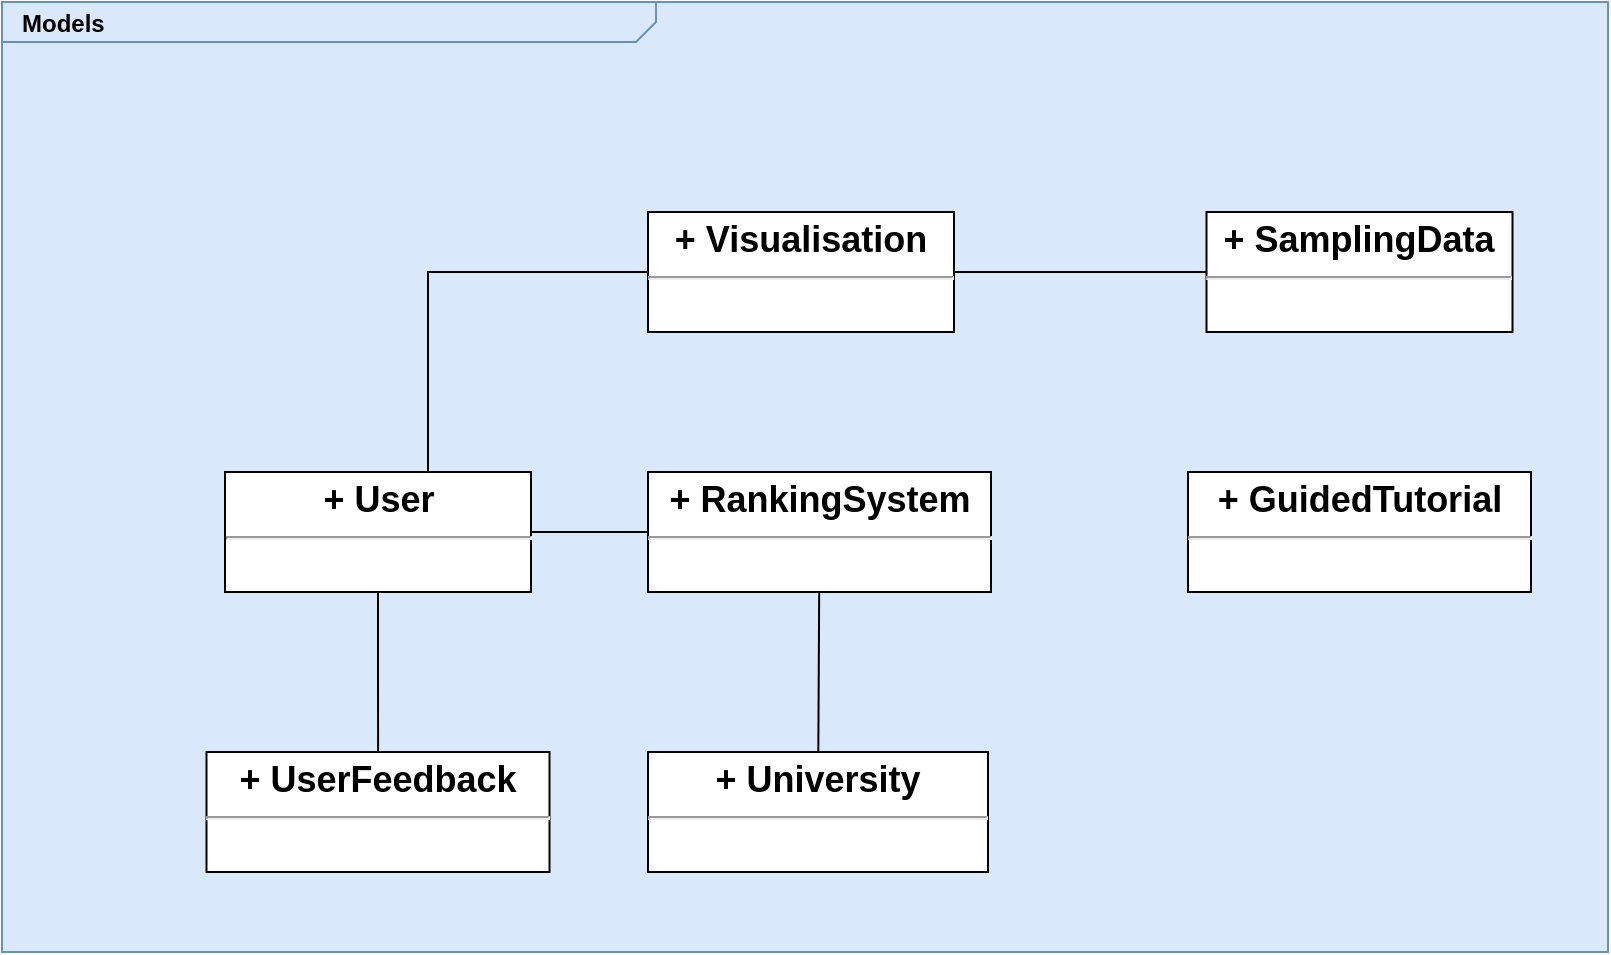 <mxfile version="26.0.11">
  <diagram name="Page-1" id="929967ad-93f9-6ef4-fab6-5d389245f69c">
    <mxGraphModel dx="937" dy="1148" grid="1" gridSize="10" guides="1" tooltips="1" connect="1" arrows="1" fold="1" page="1" pageScale="1.5" pageWidth="1169" pageHeight="826" background="none" math="0" shadow="0">
      <root>
        <mxCell id="0" style=";html=1;" />
        <mxCell id="1" style=";html=1;" parent="0" />
        <mxCell id="1672d66443f91eb5-1" value="&lt;p style=&quot;margin: 0px ; margin-top: 4px ; margin-left: 10px ; text-align: left&quot;&gt;&lt;b&gt;Models&lt;/b&gt;&lt;/p&gt;" style="html=1;strokeWidth=1;shape=mxgraph.sysml.package;html=1;overflow=fill;whiteSpace=wrap;fillColor=#dae8fc;fontSize=12;align=center;labelX=327.64;strokeColor=#6c8ebf;" parent="1" vertex="1">
          <mxGeometry x="317" y="295" width="803" height="475" as="geometry" />
        </mxCell>
        <mxCell id="1z70BXOUAb1ZmNSoUYHr-9" style="edgeStyle=orthogonalEdgeStyle;rounded=0;orthogonalLoop=1;jettySize=auto;html=1;endArrow=none;startFill=0;" parent="1" source="1672d66443f91eb5-10" target="1z70BXOUAb1ZmNSoUYHr-8" edge="1">
          <mxGeometry relative="1" as="geometry" />
        </mxCell>
        <mxCell id="1z70BXOUAb1ZmNSoUYHr-13" style="edgeStyle=orthogonalEdgeStyle;rounded=0;orthogonalLoop=1;jettySize=auto;html=1;endArrow=none;startFill=0;" parent="1" source="1672d66443f91eb5-10" target="1z70BXOUAb1ZmNSoUYHr-11" edge="1">
          <mxGeometry relative="1" as="geometry" />
        </mxCell>
        <mxCell id="1z70BXOUAb1ZmNSoUYHr-16" style="edgeStyle=orthogonalEdgeStyle;rounded=0;orthogonalLoop=1;jettySize=auto;html=1;endArrow=none;startFill=0;" parent="1" source="1672d66443f91eb5-10" target="1z70BXOUAb1ZmNSoUYHr-6" edge="1">
          <mxGeometry relative="1" as="geometry">
            <Array as="points">
              <mxPoint x="530" y="430" />
            </Array>
          </mxGeometry>
        </mxCell>
        <mxCell id="1672d66443f91eb5-10" value="&lt;p style=&quot;margin: 0px ; margin-top: 4px ; text-align: center&quot;&gt;&lt;b style=&quot;background-color: transparent; color: light-dark(rgb(0, 0, 0), rgb(255, 255, 255));&quot;&gt;&lt;font style=&quot;font-size: 18px;&quot;&gt;+ User&lt;/font&gt;&lt;/b&gt;&lt;/p&gt;&lt;hr&gt;&lt;p style=&quot;margin: 0px ; margin-left: 8px ; text-align: left&quot;&gt;&lt;br&gt;&lt;/p&gt;" style="shape=rect;html=1;overflow=fill;whiteSpace=wrap;" parent="1" vertex="1">
          <mxGeometry x="428.5" y="530" width="153" height="60" as="geometry" />
        </mxCell>
        <mxCell id="1z70BXOUAb1ZmNSoUYHr-10" style="edgeStyle=orthogonalEdgeStyle;rounded=0;orthogonalLoop=1;jettySize=auto;html=1;endArrow=none;startFill=0;" parent="1" source="1z70BXOUAb1ZmNSoUYHr-6" target="1z70BXOUAb1ZmNSoUYHr-7" edge="1">
          <mxGeometry relative="1" as="geometry" />
        </mxCell>
        <mxCell id="1z70BXOUAb1ZmNSoUYHr-6" value="&lt;p style=&quot;margin: 0px ; margin-top: 4px ; text-align: center&quot;&gt;&lt;b style=&quot;background-color: transparent; color: light-dark(rgb(0, 0, 0), rgb(255, 255, 255));&quot;&gt;&lt;font style=&quot;font-size: 18px;&quot;&gt;+ Visualisation&lt;/font&gt;&lt;/b&gt;&lt;/p&gt;&lt;hr&gt;&lt;p style=&quot;margin: 0px ; margin-left: 8px ; text-align: left&quot;&gt;&lt;br&gt;&lt;/p&gt;" style="shape=rect;html=1;overflow=fill;whiteSpace=wrap;" parent="1" vertex="1">
          <mxGeometry x="640" y="400" width="153" height="60" as="geometry" />
        </mxCell>
        <mxCell id="1z70BXOUAb1ZmNSoUYHr-7" value="&lt;p style=&quot;margin: 0px ; margin-top: 4px ; text-align: center&quot;&gt;&lt;b style=&quot;background-color: transparent; color: light-dark(rgb(0, 0, 0), rgb(255, 255, 255));&quot;&gt;&lt;font style=&quot;font-size: 18px;&quot;&gt;+ SamplingData&lt;/font&gt;&lt;/b&gt;&lt;/p&gt;&lt;hr&gt;&lt;p style=&quot;margin: 0px ; margin-left: 8px ; text-align: left&quot;&gt;&lt;br&gt;&lt;/p&gt;" style="shape=rect;html=1;overflow=fill;whiteSpace=wrap;" parent="1" vertex="1">
          <mxGeometry x="919.25" y="400" width="153" height="60" as="geometry" />
        </mxCell>
        <mxCell id="1z70BXOUAb1ZmNSoUYHr-8" value="&lt;p style=&quot;margin: 0px ; margin-top: 4px ; text-align: center&quot;&gt;&lt;b style=&quot;background-color: transparent; color: light-dark(rgb(0, 0, 0), rgb(255, 255, 255));&quot;&gt;&lt;font style=&quot;font-size: 18px;&quot;&gt;+ UserFeedback&lt;/font&gt;&lt;/b&gt;&lt;/p&gt;&lt;hr&gt;&lt;p style=&quot;margin: 0px ; margin-left: 8px ; text-align: left&quot;&gt;&lt;br&gt;&lt;/p&gt;" style="shape=rect;html=1;overflow=fill;whiteSpace=wrap;" parent="1" vertex="1">
          <mxGeometry x="419.25" y="670" width="171.5" height="60" as="geometry" />
        </mxCell>
        <mxCell id="rvwP7tbB7jXG2jo1dAHa-2" style="edgeStyle=none;curved=1;rounded=0;orthogonalLoop=1;jettySize=auto;html=1;fontSize=12;startSize=8;endSize=8;endArrow=none;startFill=0;" edge="1" parent="1" source="1z70BXOUAb1ZmNSoUYHr-11" target="rvwP7tbB7jXG2jo1dAHa-1">
          <mxGeometry relative="1" as="geometry" />
        </mxCell>
        <mxCell id="1z70BXOUAb1ZmNSoUYHr-11" value="&lt;p style=&quot;margin: 0px ; margin-top: 4px ; text-align: center&quot;&gt;&lt;b style=&quot;background-color: transparent; color: light-dark(rgb(0, 0, 0), rgb(255, 255, 255));&quot;&gt;&lt;font style=&quot;font-size: 18px;&quot;&gt;+ RankingSystem&lt;/font&gt;&lt;/b&gt;&lt;/p&gt;&lt;hr&gt;&lt;p style=&quot;margin: 0px ; margin-left: 8px ; text-align: left&quot;&gt;&lt;br&gt;&lt;/p&gt;" style="shape=rect;html=1;overflow=fill;whiteSpace=wrap;" parent="1" vertex="1">
          <mxGeometry x="640" y="530" width="171.5" height="60" as="geometry" />
        </mxCell>
        <mxCell id="1z70BXOUAb1ZmNSoUYHr-12" value="&lt;p style=&quot;margin: 0px ; margin-top: 4px ; text-align: center&quot;&gt;&lt;b style=&quot;background-color: transparent; color: light-dark(rgb(0, 0, 0), rgb(255, 255, 255));&quot;&gt;&lt;font style=&quot;font-size: 18px;&quot;&gt;+ GuidedTutorial&lt;/font&gt;&lt;/b&gt;&lt;/p&gt;&lt;hr&gt;&lt;p style=&quot;margin: 0px ; margin-left: 8px ; text-align: left&quot;&gt;&lt;br&gt;&lt;/p&gt;" style="shape=rect;html=1;overflow=fill;whiteSpace=wrap;" parent="1" vertex="1">
          <mxGeometry x="910" y="530" width="171.5" height="60" as="geometry" />
        </mxCell>
        <mxCell id="rvwP7tbB7jXG2jo1dAHa-1" value="&lt;p style=&quot;margin: 0px ; margin-top: 4px ; text-align: center&quot;&gt;&lt;b style=&quot;background-color: transparent; color: light-dark(rgb(0, 0, 0), rgb(255, 255, 255));&quot;&gt;&lt;font style=&quot;font-size: 18px;&quot;&gt;+ University&lt;/font&gt;&lt;/b&gt;&lt;/p&gt;&lt;hr&gt;&lt;p style=&quot;margin: 0px ; margin-left: 8px ; text-align: left&quot;&gt;&lt;br&gt;&lt;/p&gt;" style="shape=rect;html=1;overflow=fill;whiteSpace=wrap;" vertex="1" parent="1">
          <mxGeometry x="640" y="670" width="170" height="60" as="geometry" />
        </mxCell>
      </root>
    </mxGraphModel>
  </diagram>
</mxfile>
